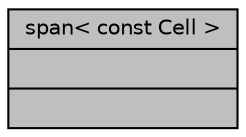 digraph "span&lt; const Cell &gt;"
{
 // INTERACTIVE_SVG=YES
  bgcolor="transparent";
  edge [fontname="Helvetica",fontsize="10",labelfontname="Helvetica",labelfontsize="10"];
  node [fontname="Helvetica",fontsize="10",shape=record];
  Node1 [label="{span\< const Cell \>\n||}",height=0.2,width=0.4,color="black", fillcolor="grey75", style="filled", fontcolor="black"];
}
